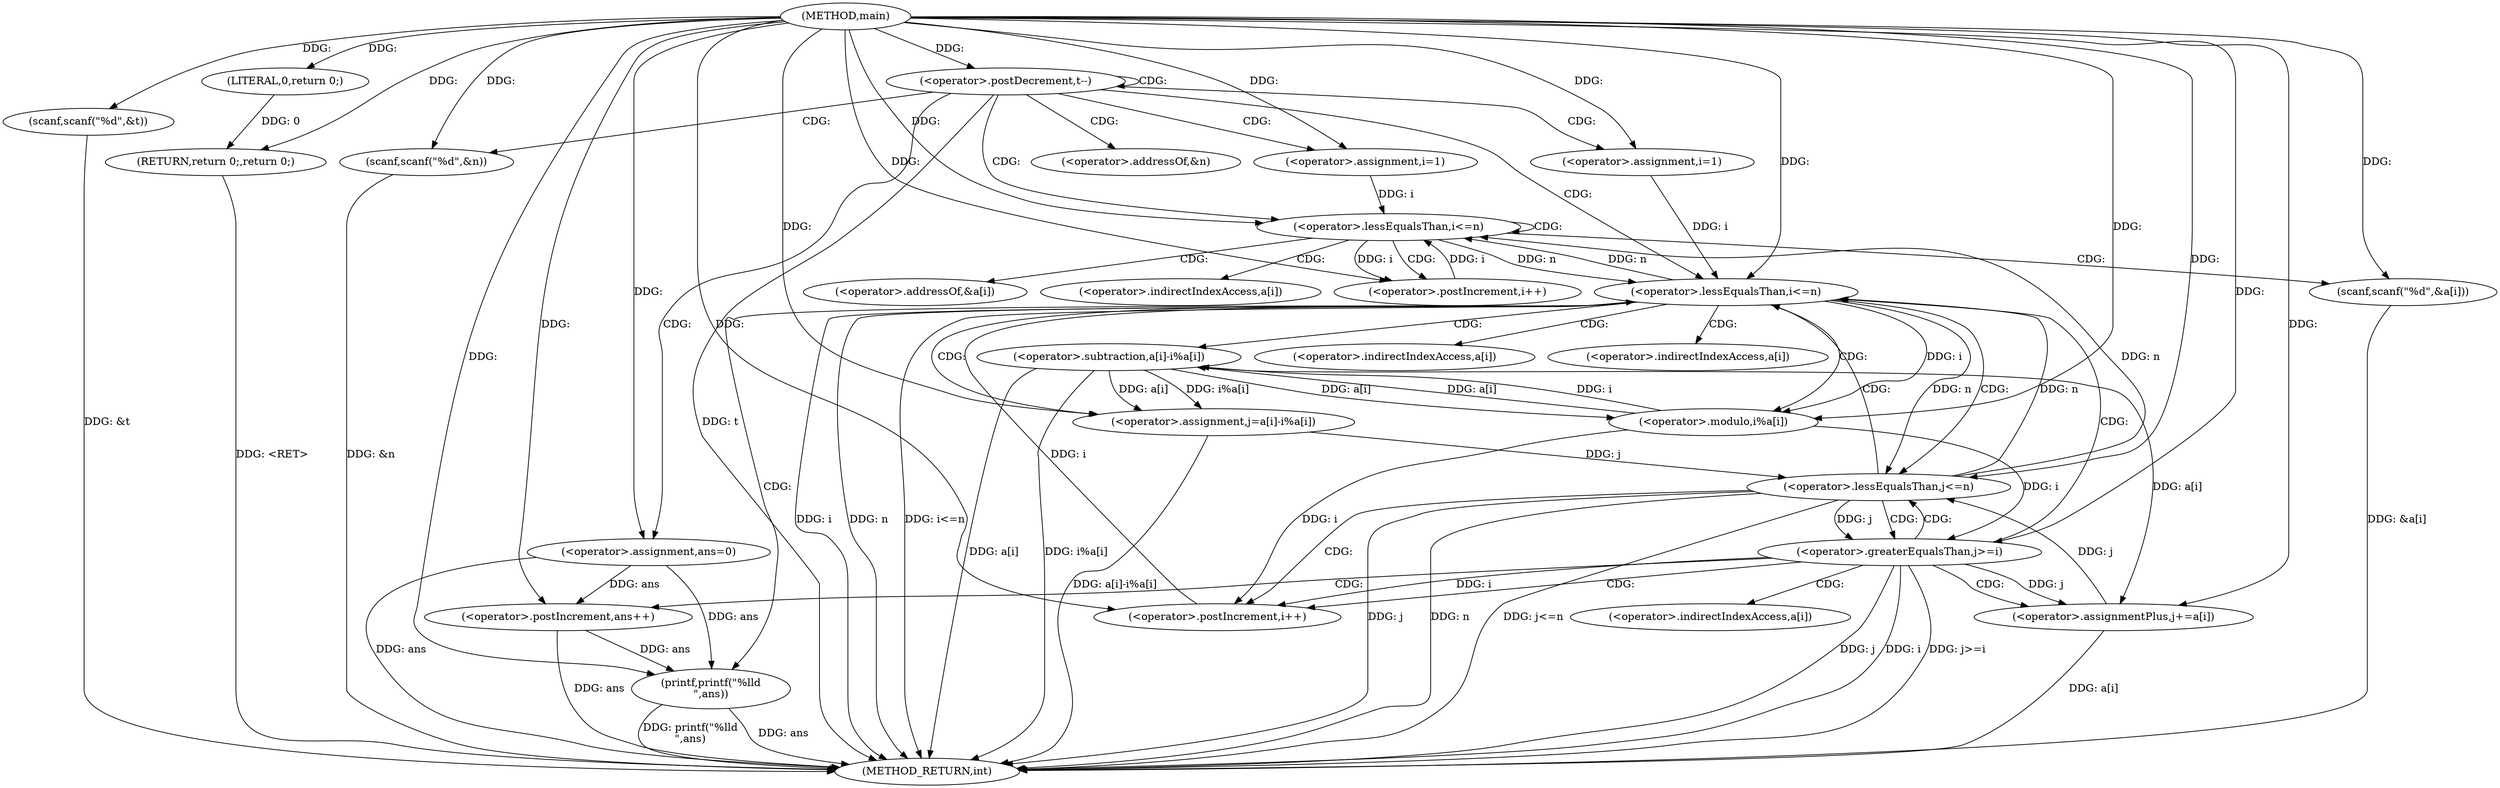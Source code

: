 digraph "main" {  
"1000103" [label = "(METHOD,main)" ]
"1000182" [label = "(METHOD_RETURN,int)" ]
"1000106" [label = "(scanf,scanf(\"%d\",&t))" ]
"1000180" [label = "(RETURN,return 0;,return 0;)" ]
"1000111" [label = "(<operator>.postDecrement,t--)" ]
"1000181" [label = "(LITERAL,0,return 0;)" ]
"1000114" [label = "(scanf,scanf(\"%d\",&n))" ]
"1000135" [label = "(<operator>.assignment,ans=0)" ]
"1000177" [label = "(printf,printf(\"%lld\n\",ans))" ]
"1000120" [label = "(<operator>.assignment,i=1)" ]
"1000123" [label = "(<operator>.lessEqualsThan,i<=n)" ]
"1000126" [label = "(<operator>.postIncrement,i++)" ]
"1000128" [label = "(scanf,scanf(\"%d\",&a[i]))" ]
"1000140" [label = "(<operator>.assignment,i=1)" ]
"1000143" [label = "(<operator>.lessEqualsThan,i<=n)" ]
"1000146" [label = "(<operator>.postIncrement,i++)" ]
"1000150" [label = "(<operator>.assignment,j=a[i]-i%a[i])" ]
"1000161" [label = "(<operator>.lessEqualsThan,j<=n)" ]
"1000164" [label = "(<operator>.assignmentPlus,j+=a[i])" ]
"1000175" [label = "(<operator>.postIncrement,ans++)" ]
"1000152" [label = "(<operator>.subtraction,a[i]-i%a[i])" ]
"1000171" [label = "(<operator>.greaterEqualsThan,j>=i)" ]
"1000156" [label = "(<operator>.modulo,i%a[i])" ]
"1000116" [label = "(<operator>.addressOf,&n)" ]
"1000130" [label = "(<operator>.addressOf,&a[i])" ]
"1000131" [label = "(<operator>.indirectIndexAccess,a[i])" ]
"1000166" [label = "(<operator>.indirectIndexAccess,a[i])" ]
"1000153" [label = "(<operator>.indirectIndexAccess,a[i])" ]
"1000158" [label = "(<operator>.indirectIndexAccess,a[i])" ]
  "1000106" -> "1000182"  [ label = "DDG: &t"] 
  "1000111" -> "1000182"  [ label = "DDG: t"] 
  "1000114" -> "1000182"  [ label = "DDG: &n"] 
  "1000135" -> "1000182"  [ label = "DDG: ans"] 
  "1000143" -> "1000182"  [ label = "DDG: i"] 
  "1000143" -> "1000182"  [ label = "DDG: n"] 
  "1000143" -> "1000182"  [ label = "DDG: i<=n"] 
  "1000177" -> "1000182"  [ label = "DDG: ans"] 
  "1000177" -> "1000182"  [ label = "DDG: printf(\"%lld\n\",ans)"] 
  "1000152" -> "1000182"  [ label = "DDG: a[i]"] 
  "1000152" -> "1000182"  [ label = "DDG: i%a[i]"] 
  "1000150" -> "1000182"  [ label = "DDG: a[i]-i%a[i]"] 
  "1000161" -> "1000182"  [ label = "DDG: j"] 
  "1000161" -> "1000182"  [ label = "DDG: n"] 
  "1000161" -> "1000182"  [ label = "DDG: j<=n"] 
  "1000171" -> "1000182"  [ label = "DDG: j"] 
  "1000171" -> "1000182"  [ label = "DDG: i"] 
  "1000171" -> "1000182"  [ label = "DDG: j>=i"] 
  "1000175" -> "1000182"  [ label = "DDG: ans"] 
  "1000164" -> "1000182"  [ label = "DDG: a[i]"] 
  "1000128" -> "1000182"  [ label = "DDG: &a[i]"] 
  "1000180" -> "1000182"  [ label = "DDG: <RET>"] 
  "1000103" -> "1000106"  [ label = "DDG: "] 
  "1000181" -> "1000180"  [ label = "DDG: 0"] 
  "1000103" -> "1000180"  [ label = "DDG: "] 
  "1000103" -> "1000181"  [ label = "DDG: "] 
  "1000103" -> "1000111"  [ label = "DDG: "] 
  "1000103" -> "1000114"  [ label = "DDG: "] 
  "1000103" -> "1000135"  [ label = "DDG: "] 
  "1000103" -> "1000120"  [ label = "DDG: "] 
  "1000103" -> "1000128"  [ label = "DDG: "] 
  "1000103" -> "1000140"  [ label = "DDG: "] 
  "1000103" -> "1000177"  [ label = "DDG: "] 
  "1000135" -> "1000177"  [ label = "DDG: ans"] 
  "1000175" -> "1000177"  [ label = "DDG: ans"] 
  "1000120" -> "1000123"  [ label = "DDG: i"] 
  "1000126" -> "1000123"  [ label = "DDG: i"] 
  "1000103" -> "1000123"  [ label = "DDG: "] 
  "1000143" -> "1000123"  [ label = "DDG: n"] 
  "1000161" -> "1000123"  [ label = "DDG: n"] 
  "1000123" -> "1000126"  [ label = "DDG: i"] 
  "1000103" -> "1000126"  [ label = "DDG: "] 
  "1000140" -> "1000143"  [ label = "DDG: i"] 
  "1000146" -> "1000143"  [ label = "DDG: i"] 
  "1000103" -> "1000143"  [ label = "DDG: "] 
  "1000123" -> "1000143"  [ label = "DDG: n"] 
  "1000161" -> "1000143"  [ label = "DDG: n"] 
  "1000156" -> "1000146"  [ label = "DDG: i"] 
  "1000171" -> "1000146"  [ label = "DDG: i"] 
  "1000103" -> "1000146"  [ label = "DDG: "] 
  "1000152" -> "1000150"  [ label = "DDG: i%a[i]"] 
  "1000152" -> "1000150"  [ label = "DDG: a[i]"] 
  "1000152" -> "1000164"  [ label = "DDG: a[i]"] 
  "1000103" -> "1000150"  [ label = "DDG: "] 
  "1000150" -> "1000161"  [ label = "DDG: j"] 
  "1000164" -> "1000161"  [ label = "DDG: j"] 
  "1000103" -> "1000161"  [ label = "DDG: "] 
  "1000143" -> "1000161"  [ label = "DDG: n"] 
  "1000171" -> "1000164"  [ label = "DDG: j"] 
  "1000103" -> "1000164"  [ label = "DDG: "] 
  "1000156" -> "1000152"  [ label = "DDG: a[i]"] 
  "1000156" -> "1000152"  [ label = "DDG: i"] 
  "1000135" -> "1000175"  [ label = "DDG: ans"] 
  "1000103" -> "1000175"  [ label = "DDG: "] 
  "1000143" -> "1000156"  [ label = "DDG: i"] 
  "1000103" -> "1000156"  [ label = "DDG: "] 
  "1000152" -> "1000156"  [ label = "DDG: a[i]"] 
  "1000161" -> "1000171"  [ label = "DDG: j"] 
  "1000103" -> "1000171"  [ label = "DDG: "] 
  "1000156" -> "1000171"  [ label = "DDG: i"] 
  "1000111" -> "1000135"  [ label = "CDG: "] 
  "1000111" -> "1000114"  [ label = "CDG: "] 
  "1000111" -> "1000116"  [ label = "CDG: "] 
  "1000111" -> "1000120"  [ label = "CDG: "] 
  "1000111" -> "1000143"  [ label = "CDG: "] 
  "1000111" -> "1000111"  [ label = "CDG: "] 
  "1000111" -> "1000123"  [ label = "CDG: "] 
  "1000111" -> "1000140"  [ label = "CDG: "] 
  "1000123" -> "1000128"  [ label = "CDG: "] 
  "1000123" -> "1000131"  [ label = "CDG: "] 
  "1000123" -> "1000126"  [ label = "CDG: "] 
  "1000123" -> "1000123"  [ label = "CDG: "] 
  "1000123" -> "1000130"  [ label = "CDG: "] 
  "1000143" -> "1000153"  [ label = "CDG: "] 
  "1000143" -> "1000156"  [ label = "CDG: "] 
  "1000143" -> "1000161"  [ label = "CDG: "] 
  "1000143" -> "1000152"  [ label = "CDG: "] 
  "1000143" -> "1000150"  [ label = "CDG: "] 
  "1000143" -> "1000158"  [ label = "CDG: "] 
  "1000143" -> "1000177"  [ label = "CDG: "] 
  "1000161" -> "1000143"  [ label = "CDG: "] 
  "1000161" -> "1000171"  [ label = "CDG: "] 
  "1000161" -> "1000146"  [ label = "CDG: "] 
  "1000171" -> "1000164"  [ label = "CDG: "] 
  "1000171" -> "1000161"  [ label = "CDG: "] 
  "1000171" -> "1000166"  [ label = "CDG: "] 
  "1000171" -> "1000175"  [ label = "CDG: "] 
  "1000171" -> "1000143"  [ label = "CDG: "] 
  "1000171" -> "1000146"  [ label = "CDG: "] 
}

